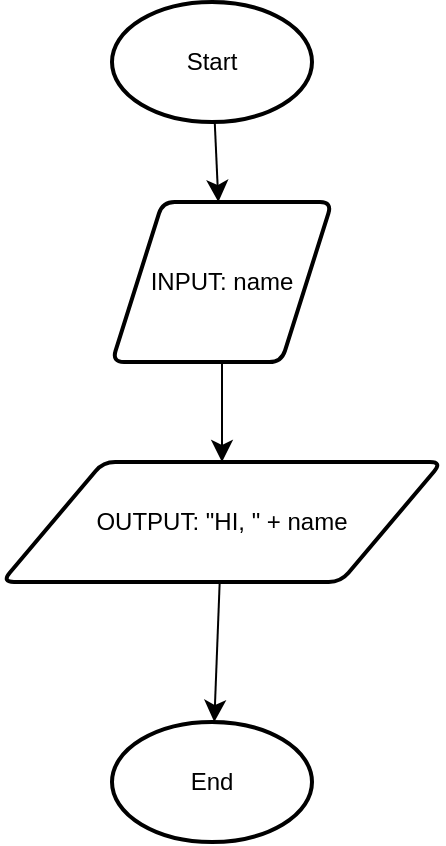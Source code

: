 <mxfile version="24.6.3" type="github">
  <diagram id="C5RBs43oDa-KdzZeNtuy" name="Page-1">
    <mxGraphModel dx="617" dy="1686" grid="1" gridSize="10" guides="1" tooltips="1" connect="1" arrows="1" fold="1" page="1" pageScale="1" pageWidth="827" pageHeight="1169" math="0" shadow="0">
      <root>
        <mxCell id="WIyWlLk6GJQsqaUBKTNV-0" />
        <mxCell id="WIyWlLk6GJQsqaUBKTNV-1" parent="WIyWlLk6GJQsqaUBKTNV-0" />
        <mxCell id="ogqct0Qu-giqO0VNIdYJ-4" value="" style="edgeStyle=none;curved=1;rounded=0;orthogonalLoop=1;jettySize=auto;html=1;fontSize=12;startSize=8;endSize=8;" edge="1" parent="WIyWlLk6GJQsqaUBKTNV-1" source="ogqct0Qu-giqO0VNIdYJ-1" target="ogqct0Qu-giqO0VNIdYJ-2">
          <mxGeometry relative="1" as="geometry" />
        </mxCell>
        <mxCell id="ogqct0Qu-giqO0VNIdYJ-1" value="Start" style="strokeWidth=2;html=1;shape=mxgraph.flowchart.start_1;whiteSpace=wrap;" vertex="1" parent="WIyWlLk6GJQsqaUBKTNV-1">
          <mxGeometry x="240" y="-510" width="100" height="60" as="geometry" />
        </mxCell>
        <mxCell id="ogqct0Qu-giqO0VNIdYJ-6" value="" style="edgeStyle=none;curved=1;rounded=0;orthogonalLoop=1;jettySize=auto;html=1;fontSize=12;startSize=8;endSize=8;" edge="1" parent="WIyWlLk6GJQsqaUBKTNV-1" source="ogqct0Qu-giqO0VNIdYJ-2" target="ogqct0Qu-giqO0VNIdYJ-5">
          <mxGeometry relative="1" as="geometry" />
        </mxCell>
        <mxCell id="ogqct0Qu-giqO0VNIdYJ-2" value="INPUT: name" style="shape=parallelogram;html=1;strokeWidth=2;perimeter=parallelogramPerimeter;whiteSpace=wrap;rounded=1;arcSize=12;size=0.23;" vertex="1" parent="WIyWlLk6GJQsqaUBKTNV-1">
          <mxGeometry x="240" y="-410" width="110" height="80" as="geometry" />
        </mxCell>
        <mxCell id="ogqct0Qu-giqO0VNIdYJ-8" value="" style="edgeStyle=none;curved=1;rounded=0;orthogonalLoop=1;jettySize=auto;html=1;fontSize=12;startSize=8;endSize=8;" edge="1" parent="WIyWlLk6GJQsqaUBKTNV-1" source="ogqct0Qu-giqO0VNIdYJ-5" target="ogqct0Qu-giqO0VNIdYJ-7">
          <mxGeometry relative="1" as="geometry" />
        </mxCell>
        <mxCell id="ogqct0Qu-giqO0VNIdYJ-5" value="OUTPUT: &quot;HI, &quot; + name" style="shape=parallelogram;html=1;strokeWidth=2;perimeter=parallelogramPerimeter;whiteSpace=wrap;rounded=1;arcSize=12;size=0.23;" vertex="1" parent="WIyWlLk6GJQsqaUBKTNV-1">
          <mxGeometry x="185" y="-280" width="220" height="60" as="geometry" />
        </mxCell>
        <mxCell id="ogqct0Qu-giqO0VNIdYJ-7" value="End" style="strokeWidth=2;html=1;shape=mxgraph.flowchart.start_1;whiteSpace=wrap;" vertex="1" parent="WIyWlLk6GJQsqaUBKTNV-1">
          <mxGeometry x="240" y="-150" width="100" height="60" as="geometry" />
        </mxCell>
      </root>
    </mxGraphModel>
  </diagram>
</mxfile>
